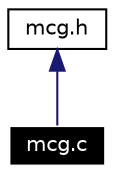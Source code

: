 digraph G
{
  edge [fontname="Helvetica",fontsize=10,labelfontname="Helvetica",labelfontsize=10];
  node [fontname="Helvetica",fontsize=10,shape=record];
  Node277 [label="mcg.c",height=0.2,width=0.4,color="white", fillcolor="black", style="filled" fontcolor="white"];
  Node278 -> Node277 [dir=back,color="midnightblue",fontsize=10,style="solid",fontname="Helvetica"];
  Node278 [label="mcg.h",height=0.2,width=0.4,color="black",URL="$mcg_8h.html"];
}
